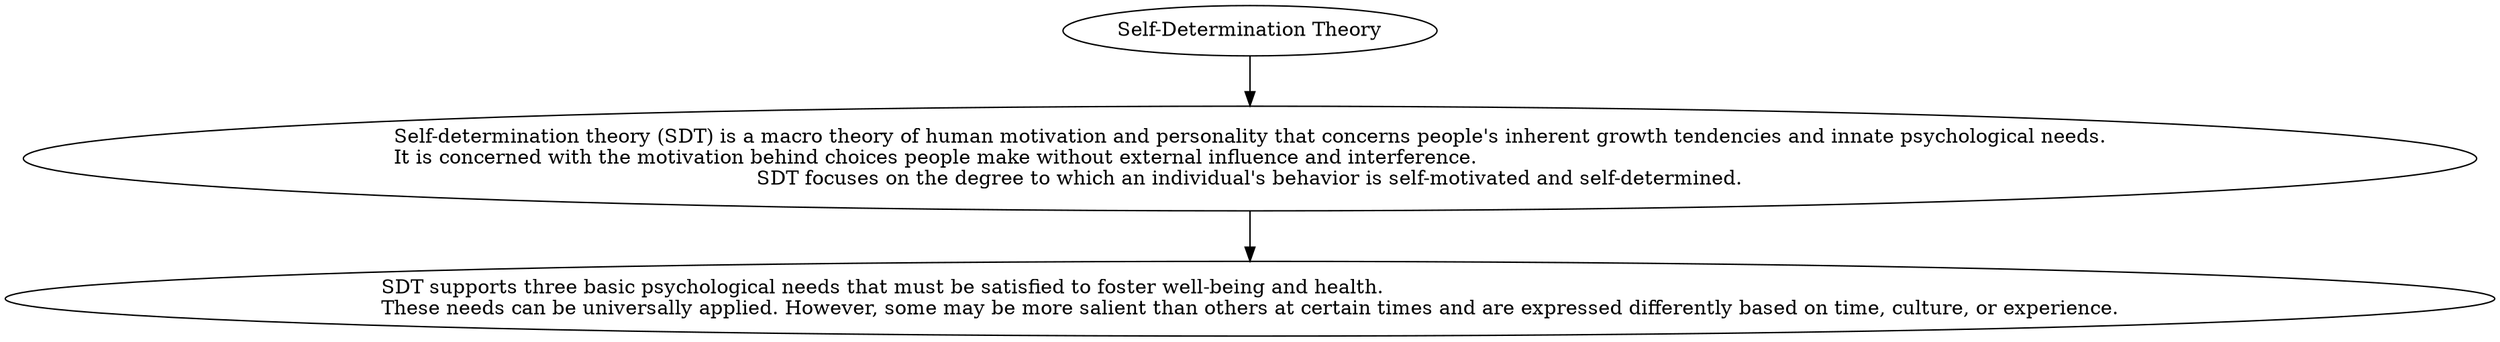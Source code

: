 digraph modes_of_address{
overlap = false
layout = dot
a [label="Self-Determination Theory"]
a -> b
b [label="Self-determination theory (SDT) is a macro theory of human motivation and personality that concerns people's inherent growth tendencies and innate psychological needs.\lIt is concerned with the motivation behind choices people make without external influence and interference.\lSDT focuses on the degree to which an individual's behavior is self-motivated and self-determined."]
b -> c
c [label="SDT supports three basic psychological needs that must be satisfied to foster well-being and health.\lThese needs can be universally applied. However, some may be more salient than others at certain times and are expressed differently based on time, culture, or experience."]
}
